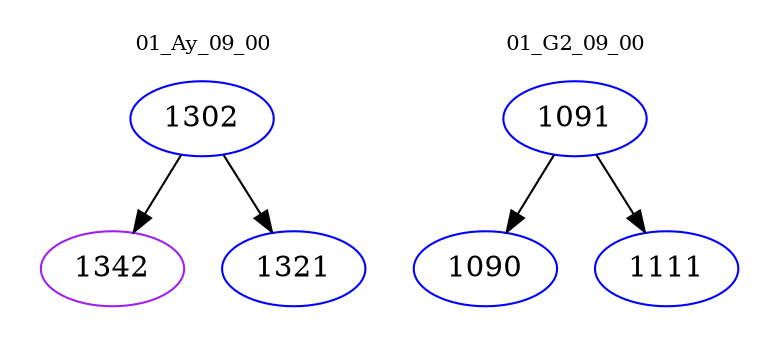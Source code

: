 digraph{
subgraph cluster_0 {
color = white
label = "01_Ay_09_00";
fontsize=10;
T0_1302 [label="1302", color="blue"]
T0_1302 -> T0_1342 [color="black"]
T0_1342 [label="1342", color="purple"]
T0_1302 -> T0_1321 [color="black"]
T0_1321 [label="1321", color="blue"]
}
subgraph cluster_1 {
color = white
label = "01_G2_09_00";
fontsize=10;
T1_1091 [label="1091", color="blue"]
T1_1091 -> T1_1090 [color="black"]
T1_1090 [label="1090", color="blue"]
T1_1091 -> T1_1111 [color="black"]
T1_1111 [label="1111", color="blue"]
}
}
